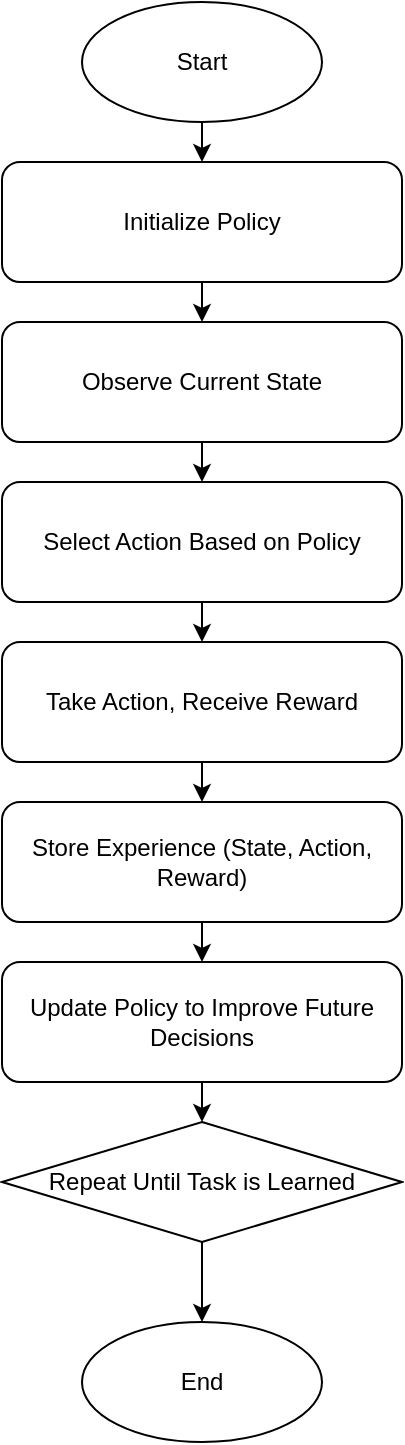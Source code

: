 <?xml version="1.0" encoding="UTF-8"?>
<mxfile>
  <diagram id="REINFORCE" name="REINFORCE Algorithm">
    <mxGraphModel dx="656" dy="358" grid="1" gridSize="10" guides="1" tooltips="1" connect="1" arrows="1" fold="1" page="1" pageScale="1" pageWidth="827" pageHeight="1169" math="0" shadow="0">
      <root>
        <mxCell id="0" />
        <mxCell id="1" parent="0" />
        <mxCell id="2" value="Start" style="ellipse;whiteSpace=wrap;html=1;" vertex="1" parent="1">
          <mxGeometry x="340" y="40" width="120" height="60" as="geometry" />
        </mxCell>
        <mxCell id="3" value="Initialize Policy" style="rounded=1;whiteSpace=wrap;html=1;" vertex="1" parent="1">
          <mxGeometry x="300" y="120" width="200" height="60" as="geometry" />
        </mxCell>
        <mxCell id="4" value="Observe Current State" style="rounded=1;whiteSpace=wrap;html=1;" vertex="1" parent="1">
          <mxGeometry x="300" y="200" width="200" height="60" as="geometry" />
        </mxCell>
        <mxCell id="5" value="Select Action Based on Policy" style="rounded=1;whiteSpace=wrap;html=1;" vertex="1" parent="1">
          <mxGeometry x="300" y="280" width="200" height="60" as="geometry" />
        </mxCell>
        <mxCell id="6" value="Take Action, Receive Reward" style="rounded=1;whiteSpace=wrap;html=1;" vertex="1" parent="1">
          <mxGeometry x="300" y="360" width="200" height="60" as="geometry" />
        </mxCell>
        <mxCell id="7" value="Store Experience (State, Action, Reward)" style="rounded=1;whiteSpace=wrap;html=1;" vertex="1" parent="1">
          <mxGeometry x="300" y="440" width="200" height="60" as="geometry" />
        </mxCell>
        <mxCell id="8" value="Update Policy to Improve Future Decisions" style="rounded=1;whiteSpace=wrap;html=1;" vertex="1" parent="1">
          <mxGeometry x="300" y="520" width="200" height="60" as="geometry" />
        </mxCell>
        <mxCell id="9" value="Repeat Until Task is Learned" style="rhombus;whiteSpace=wrap;html=1;" vertex="1" parent="1">
          <mxGeometry x="300" y="600" width="200" height="60" as="geometry" />
        </mxCell>
        <mxCell id="10" value="End" style="ellipse;whiteSpace=wrap;html=1;" vertex="1" parent="1">
          <mxGeometry x="340" y="700" width="120" height="60" as="geometry" />
        </mxCell>
        <mxCell id="11" edge="1" parent="1" source="2" target="3">
          <mxGeometry relative="1" as="geometry" />
        </mxCell>
        <mxCell id="12" edge="1" parent="1" source="3" target="4">
          <mxGeometry relative="1" as="geometry" />
        </mxCell>
        <mxCell id="13" edge="1" parent="1" source="4" target="5">
          <mxGeometry relative="1" as="geometry" />
        </mxCell>
        <mxCell id="14" edge="1" parent="1" source="5" target="6">
          <mxGeometry relative="1" as="geometry" />
        </mxCell>
        <mxCell id="15" edge="1" parent="1" source="6" target="7">
          <mxGeometry relative="1" as="geometry" />
        </mxCell>
        <mxCell id="16" edge="1" parent="1" source="7" target="8">
          <mxGeometry relative="1" as="geometry" />
        </mxCell>
        <mxCell id="17" edge="1" parent="1" source="8" target="9">
          <mxGeometry relative="1" as="geometry" />
        </mxCell>
        <mxCell id="18" edge="1" parent="1" source="9" target="10">
          <mxGeometry relative="1" as="geometry" />
        </mxCell>
      </root>
    </mxGraphModel>
  </diagram>
</mxfile>
